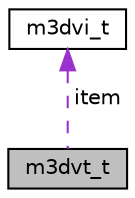 digraph "m3dvt_t"
{
 // LATEX_PDF_SIZE
  edge [fontname="Helvetica",fontsize="10",labelfontname="Helvetica",labelfontsize="10"];
  node [fontname="Helvetica",fontsize="10",shape=record];
  Node1 [label="m3dvt_t",height=0.2,width=0.4,color="black", fillcolor="grey75", style="filled", fontcolor="black",tooltip=" "];
  Node2 -> Node1 [dir="back",color="darkorchid3",fontsize="10",style="dashed",label=" item" ];
  Node2 [label="m3dvi_t",height=0.2,width=0.4,color="black", fillcolor="white", style="filled",URL="$structm3dvi__t.html",tooltip=" "];
}
